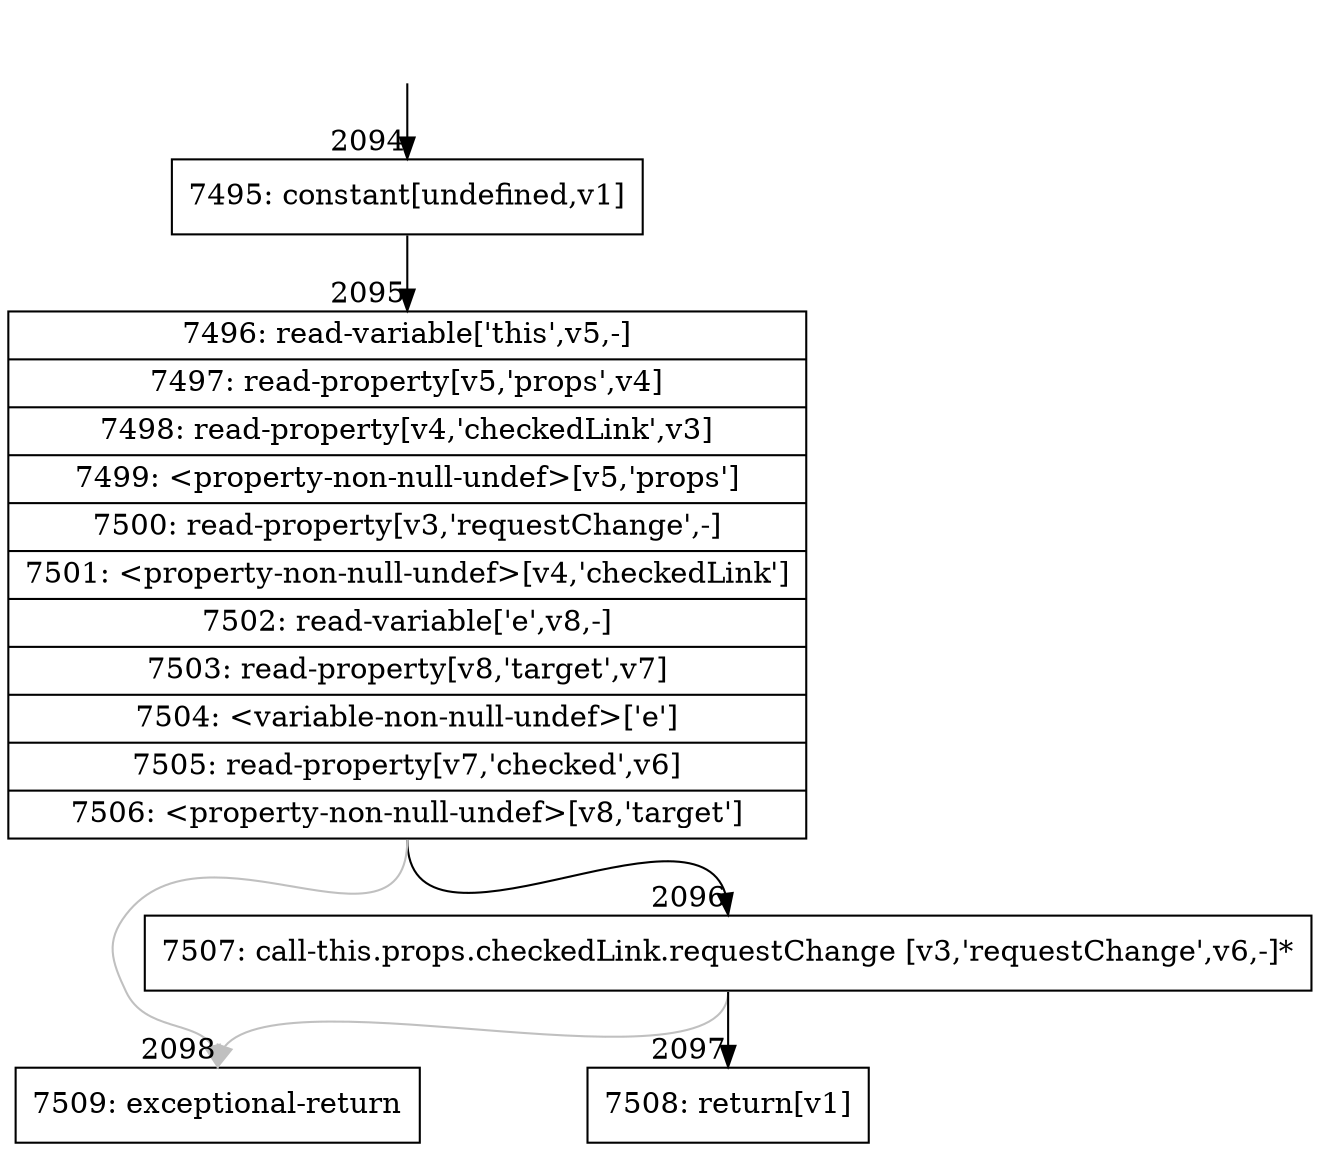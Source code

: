 digraph {
rankdir="TD"
BB_entry147[shape=none,label=""];
BB_entry147 -> BB2094 [tailport=s, headport=n, headlabel="    2094"]
BB2094 [shape=record label="{7495: constant[undefined,v1]}" ] 
BB2094 -> BB2095 [tailport=s, headport=n, headlabel="      2095"]
BB2095 [shape=record label="{7496: read-variable['this',v5,-]|7497: read-property[v5,'props',v4]|7498: read-property[v4,'checkedLink',v3]|7499: \<property-non-null-undef\>[v5,'props']|7500: read-property[v3,'requestChange',-]|7501: \<property-non-null-undef\>[v4,'checkedLink']|7502: read-variable['e',v8,-]|7503: read-property[v8,'target',v7]|7504: \<variable-non-null-undef\>['e']|7505: read-property[v7,'checked',v6]|7506: \<property-non-null-undef\>[v8,'target']}" ] 
BB2095 -> BB2096 [tailport=s, headport=n, headlabel="      2096"]
BB2095 -> BB2098 [tailport=s, headport=n, color=gray, headlabel="      2098"]
BB2096 [shape=record label="{7507: call-this.props.checkedLink.requestChange [v3,'requestChange',v6,-]*}" ] 
BB2096 -> BB2097 [tailport=s, headport=n, headlabel="      2097"]
BB2096 -> BB2098 [tailport=s, headport=n, color=gray]
BB2097 [shape=record label="{7508: return[v1]}" ] 
BB2098 [shape=record label="{7509: exceptional-return}" ] 
//#$~ 3960
}
